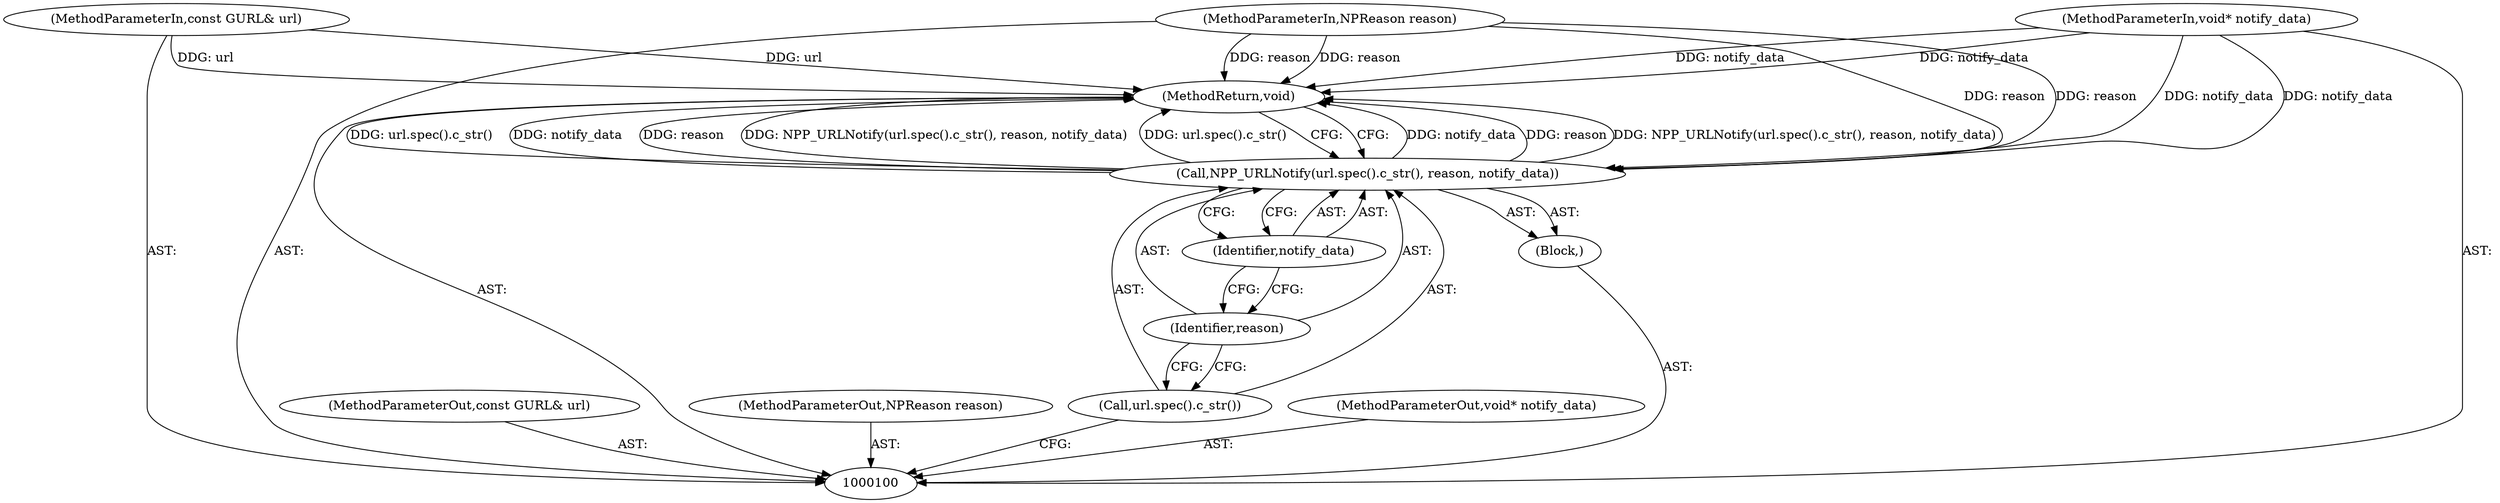digraph "1_Chrome_ea3d1d84be3d6f97bf50e76511c9e26af6895533_26" {
"1000109" [label="(MethodReturn,void)"];
"1000101" [label="(MethodParameterIn,const GURL& url)"];
"1000124" [label="(MethodParameterOut,const GURL& url)"];
"1000102" [label="(MethodParameterIn,NPReason reason)"];
"1000125" [label="(MethodParameterOut,NPReason reason)"];
"1000103" [label="(MethodParameterIn,void* notify_data)"];
"1000126" [label="(MethodParameterOut,void* notify_data)"];
"1000104" [label="(Block,)"];
"1000106" [label="(Call,url.spec().c_str())"];
"1000105" [label="(Call,NPP_URLNotify(url.spec().c_str(), reason, notify_data))"];
"1000107" [label="(Identifier,reason)"];
"1000108" [label="(Identifier,notify_data)"];
"1000109" -> "1000100"  [label="AST: "];
"1000109" -> "1000105"  [label="CFG: "];
"1000105" -> "1000109"  [label="DDG: notify_data"];
"1000105" -> "1000109"  [label="DDG: reason"];
"1000105" -> "1000109"  [label="DDG: NPP_URLNotify(url.spec().c_str(), reason, notify_data)"];
"1000105" -> "1000109"  [label="DDG: url.spec().c_str()"];
"1000103" -> "1000109"  [label="DDG: notify_data"];
"1000102" -> "1000109"  [label="DDG: reason"];
"1000101" -> "1000109"  [label="DDG: url"];
"1000101" -> "1000100"  [label="AST: "];
"1000101" -> "1000109"  [label="DDG: url"];
"1000124" -> "1000100"  [label="AST: "];
"1000102" -> "1000100"  [label="AST: "];
"1000102" -> "1000109"  [label="DDG: reason"];
"1000102" -> "1000105"  [label="DDG: reason"];
"1000125" -> "1000100"  [label="AST: "];
"1000103" -> "1000100"  [label="AST: "];
"1000103" -> "1000109"  [label="DDG: notify_data"];
"1000103" -> "1000105"  [label="DDG: notify_data"];
"1000126" -> "1000100"  [label="AST: "];
"1000104" -> "1000100"  [label="AST: "];
"1000105" -> "1000104"  [label="AST: "];
"1000106" -> "1000105"  [label="AST: "];
"1000106" -> "1000100"  [label="CFG: "];
"1000107" -> "1000106"  [label="CFG: "];
"1000105" -> "1000104"  [label="AST: "];
"1000105" -> "1000108"  [label="CFG: "];
"1000106" -> "1000105"  [label="AST: "];
"1000107" -> "1000105"  [label="AST: "];
"1000108" -> "1000105"  [label="AST: "];
"1000109" -> "1000105"  [label="CFG: "];
"1000105" -> "1000109"  [label="DDG: notify_data"];
"1000105" -> "1000109"  [label="DDG: reason"];
"1000105" -> "1000109"  [label="DDG: NPP_URLNotify(url.spec().c_str(), reason, notify_data)"];
"1000105" -> "1000109"  [label="DDG: url.spec().c_str()"];
"1000102" -> "1000105"  [label="DDG: reason"];
"1000103" -> "1000105"  [label="DDG: notify_data"];
"1000107" -> "1000105"  [label="AST: "];
"1000107" -> "1000106"  [label="CFG: "];
"1000108" -> "1000107"  [label="CFG: "];
"1000108" -> "1000105"  [label="AST: "];
"1000108" -> "1000107"  [label="CFG: "];
"1000105" -> "1000108"  [label="CFG: "];
}
